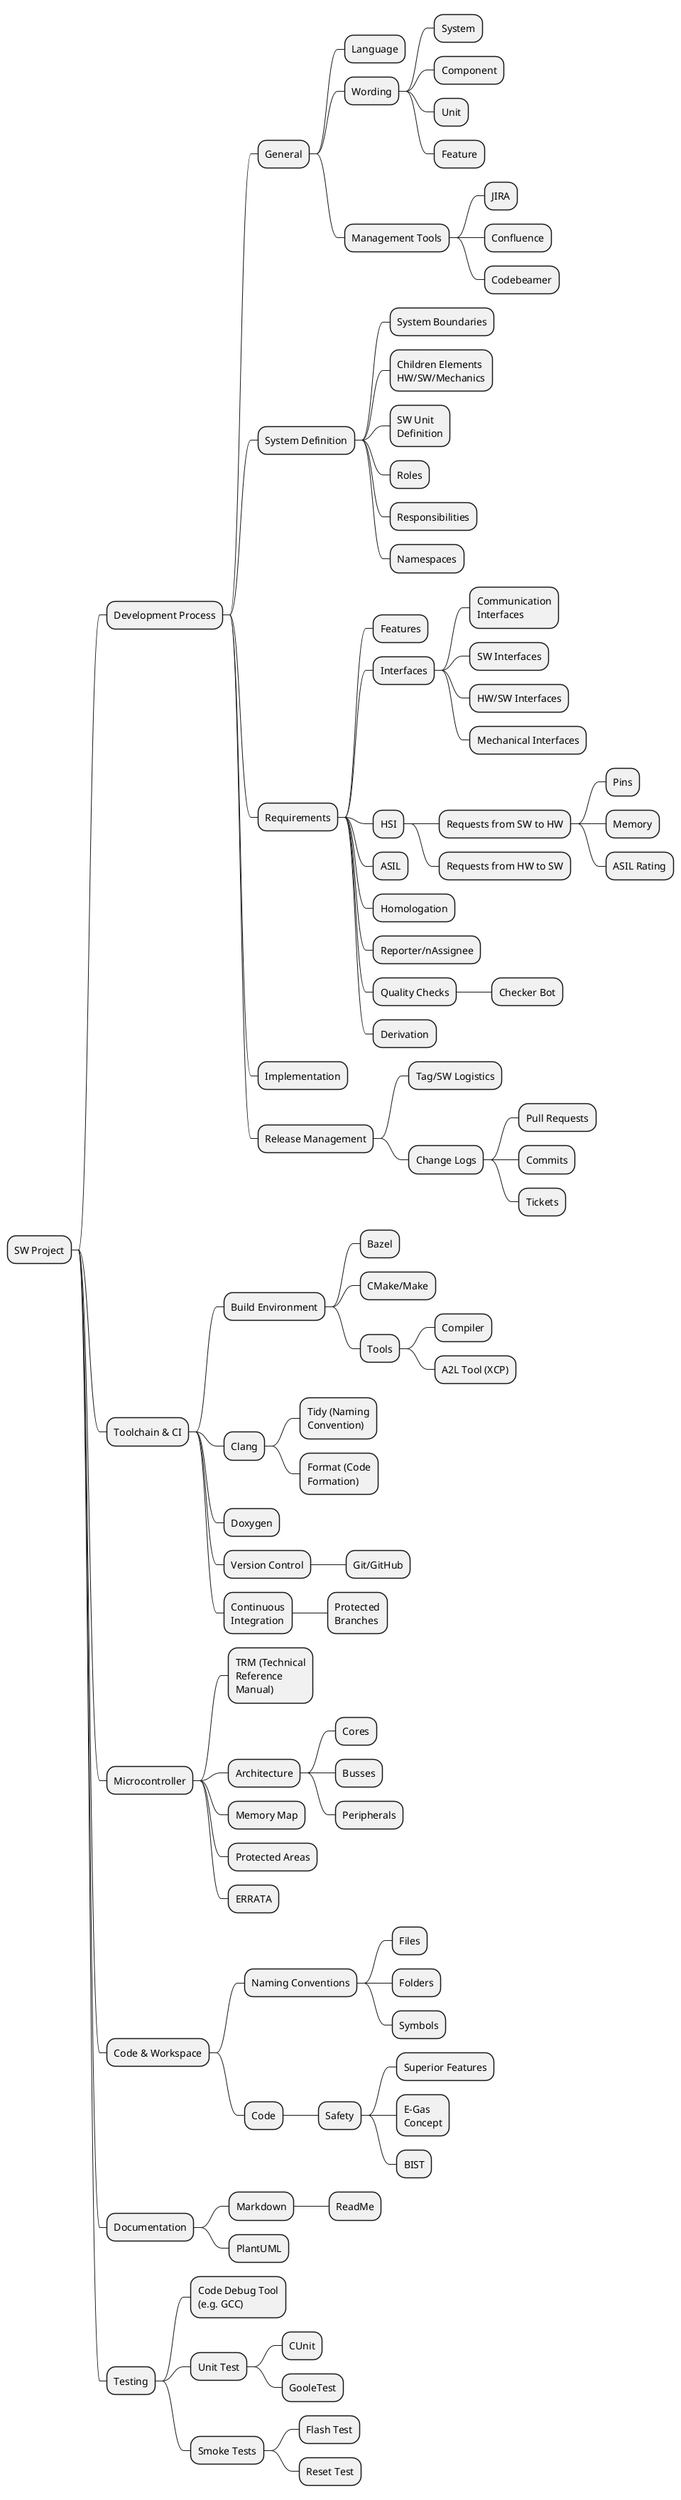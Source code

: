 @startmindmap
* SW Project
** Development Process
*** General
**** Language
**** Wording
***** System
***** Component
***** Unit
***** Feature
**** Management Tools
***** JIRA
***** Confluence
***** Codebeamer
*** System Definition
**** System Boundaries
**** Children Elements\nHW/SW/Mechanics
**** SW Unit\nDefinition
**** Roles
**** Responsibilities
**** Namespaces
*** Requirements
**** Features
**** Interfaces
***** Communication\nInterfaces
***** SW Interfaces
***** HW/SW Interfaces
***** Mechanical Interfaces
**** HSI
***** Requests from SW to HW
****** Pins
****** Memory
****** ASIL Rating
***** Requests from HW to SW
**** ASIL
**** Homologation
**** Reporter/nAssignee
**** Quality Checks
***** Checker Bot
**** Derivation
*** Implementation
*** Release Management
**** Tag/SW Logistics
**** Change Logs
***** Pull Requests
***** Commits
***** Tickets
** Toolchain & CI
*** Build Environment
**** Bazel
**** CMake/Make
**** Tools
***** Compiler
***** A2L Tool (XCP)
*** Clang
**** Tidy (Naming\nConvention)
**** Format (Code\nFormation)
*** Doxygen
*** Version Control
**** Git/GitHub
*** Continuous\nIntegration
**** Protected\nBranches
** Microcontroller
*** TRM (Technical\nReference\nManual)
*** Architecture
**** Cores
**** Busses
**** Peripherals
*** Memory Map
*** Protected Areas
*** ERRATA
** Code & Workspace
*** Naming Conventions
**** Files
**** Folders
**** Symbols
*** Code
**** Safety
***** Superior Features
***** E-Gas\nConcept
***** BIST
** Documentation
*** Markdown
**** ReadMe
*** PlantUML
** Testing
*** Code Debug Tool\n(e.g. GCC)
*** Unit Test
**** CUnit
**** GooleTest
*** Smoke Tests
**** Flash Test
**** Reset Test
@endmindmap

